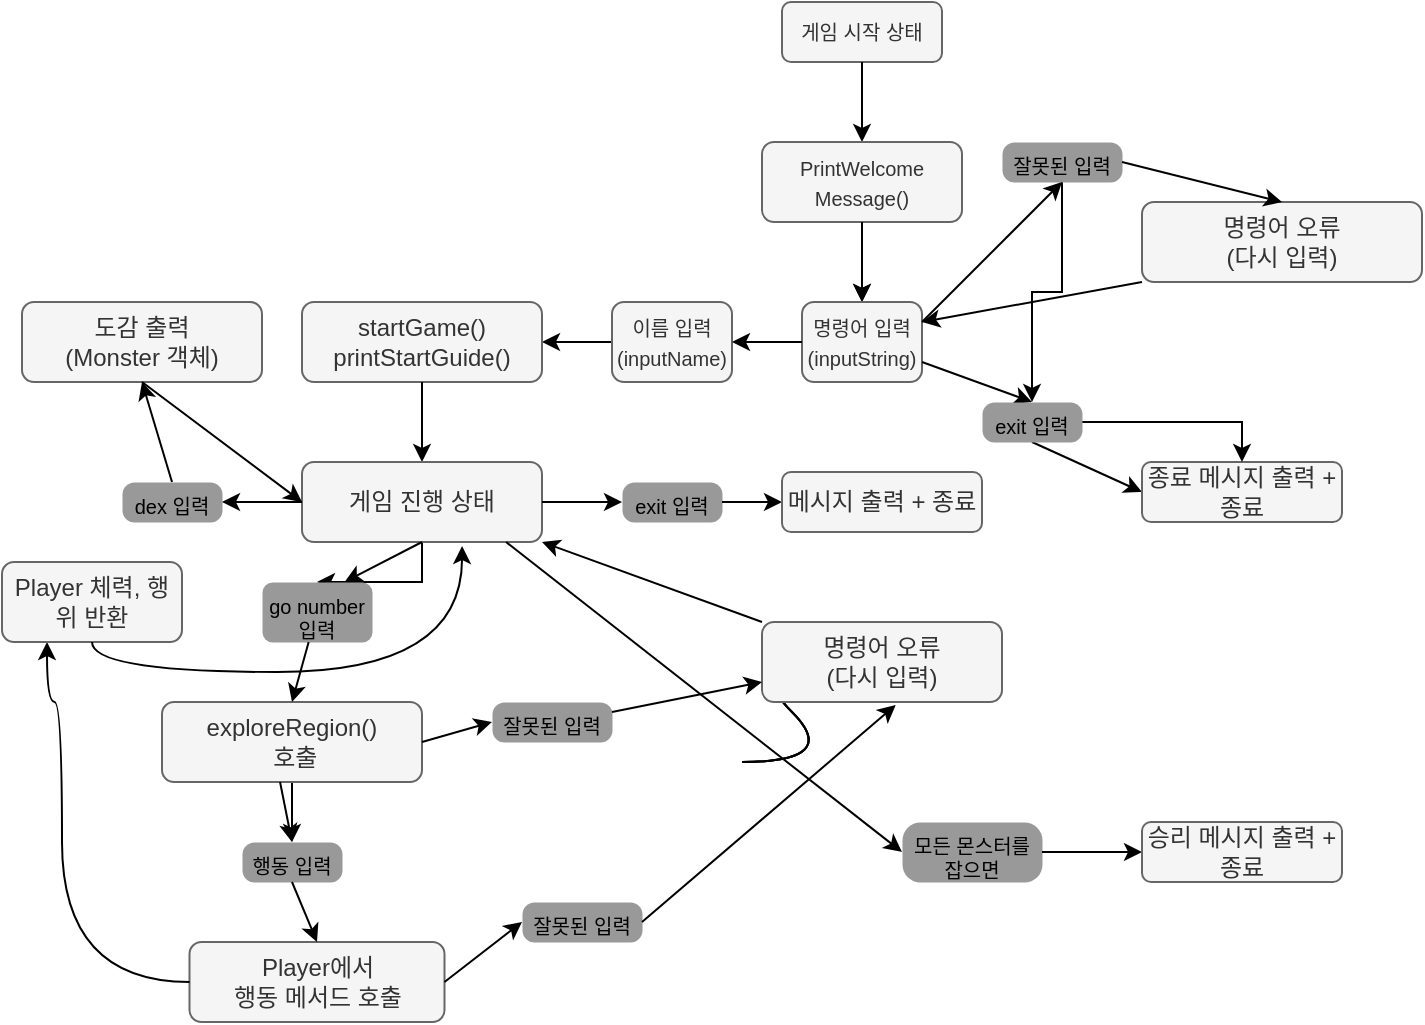 <mxfile version="26.2.2">
  <diagram name="페이지-1" id="5DXgDa4no1LvpS48WtVT">
    <mxGraphModel dx="1168" dy="528" grid="1" gridSize="10" guides="1" tooltips="1" connect="1" arrows="1" fold="1" page="1" pageScale="1" pageWidth="827" pageHeight="1169" background="#ffffff" math="0" shadow="0">
      <root>
        <mxCell id="0" />
        <mxCell id="1" parent="0" />
        <mxCell id="atCHeXOuL6zEydp5RKnP-1" value="&lt;font style=&quot;font-size: 10px;&quot;&gt;게임 시작 상태&lt;/font&gt;" style="rounded=1;whiteSpace=wrap;html=1;fillColor=#f5f5f5;strokeColor=#666666;fontColor=#333333;fontSize=12;" parent="1" vertex="1">
          <mxGeometry x="400" y="50" width="80" height="30" as="geometry" />
        </mxCell>
        <mxCell id="atCHeXOuL6zEydp5RKnP-2" value="" style="endArrow=classic;html=1;rounded=0;exitX=0.5;exitY=1;exitDx=0;exitDy=0;strokeColor=#000000;" parent="1" source="atCHeXOuL6zEydp5RKnP-1" target="atCHeXOuL6zEydp5RKnP-3" edge="1">
          <mxGeometry width="50" height="50" relative="1" as="geometry">
            <mxPoint x="400" y="230" as="sourcePoint" />
            <mxPoint x="400" y="120" as="targetPoint" />
          </mxGeometry>
        </mxCell>
        <mxCell id="atCHeXOuL6zEydp5RKnP-50" value="" style="edgeStyle=orthogonalEdgeStyle;rounded=0;orthogonalLoop=1;jettySize=auto;html=1;" parent="1" source="atCHeXOuL6zEydp5RKnP-3" target="atCHeXOuL6zEydp5RKnP-7" edge="1">
          <mxGeometry relative="1" as="geometry" />
        </mxCell>
        <mxCell id="atCHeXOuL6zEydp5RKnP-3" value="&lt;font style=&quot;font-size: 10px;&quot;&gt;PrintWelcome&lt;br&gt;Message()&lt;/font&gt;" style="rounded=1;whiteSpace=wrap;html=1;fillColor=#f5f5f5;strokeColor=#666666;fontColor=#333333;fontSize=12;" parent="1" vertex="1">
          <mxGeometry x="390" y="120" width="100" height="40" as="geometry" />
        </mxCell>
        <mxCell id="atCHeXOuL6zEydp5RKnP-6" value="" style="endArrow=classic;html=1;rounded=0;strokeColor=#000000;" parent="1" target="atCHeXOuL6zEydp5RKnP-7" edge="1">
          <mxGeometry width="50" height="50" relative="1" as="geometry">
            <mxPoint x="440" y="160" as="sourcePoint" />
            <mxPoint x="400" y="200" as="targetPoint" />
          </mxGeometry>
        </mxCell>
        <mxCell id="atCHeXOuL6zEydp5RKnP-7" value="&lt;span style=&quot;font-size: 10px;&quot;&gt;명령어 입력&lt;br&gt;(inputString)&lt;/span&gt;" style="rounded=1;whiteSpace=wrap;html=1;fillColor=#f5f5f5;strokeColor=#666666;fontColor=#333333;fontSize=12;" parent="1" vertex="1">
          <mxGeometry x="410" y="200" width="60" height="40" as="geometry" />
        </mxCell>
        <mxCell id="atCHeXOuL6zEydp5RKnP-8" value="" style="endArrow=classic;html=1;rounded=0;strokeColor=#000000;entryX=0;entryY=0.5;entryDx=0;entryDy=0;exitX=0.5;exitY=1;exitDx=0;exitDy=0;" parent="1" source="atCHeXOuL6zEydp5RKnP-10" target="atCHeXOuL6zEydp5RKnP-9" edge="1">
          <mxGeometry width="50" height="50" relative="1" as="geometry">
            <mxPoint x="480" y="220" as="sourcePoint" />
            <mxPoint x="520" y="220" as="targetPoint" />
          </mxGeometry>
        </mxCell>
        <mxCell id="atCHeXOuL6zEydp5RKnP-9" value="종료 메시지 출력 + 종료" style="rounded=1;whiteSpace=wrap;html=1;fillColor=#f5f5f5;strokeColor=#666666;fontColor=#333333;fontSize=12;" parent="1" vertex="1">
          <mxGeometry x="580" y="280" width="100" height="30" as="geometry" />
        </mxCell>
        <mxCell id="atCHeXOuL6zEydp5RKnP-15" value="" style="endArrow=classic;html=1;rounded=0;strokeColor=#000000;entryX=0.5;entryY=0;entryDx=0;entryDy=0;exitX=1;exitY=0.75;exitDx=0;exitDy=0;" parent="1" source="atCHeXOuL6zEydp5RKnP-7" target="atCHeXOuL6zEydp5RKnP-10" edge="1">
          <mxGeometry width="50" height="50" relative="1" as="geometry">
            <mxPoint x="480" y="220" as="sourcePoint" />
            <mxPoint x="560" y="140" as="targetPoint" />
          </mxGeometry>
        </mxCell>
        <mxCell id="atCHeXOuL6zEydp5RKnP-17" value="" style="edgeStyle=orthogonalEdgeStyle;rounded=0;orthogonalLoop=1;jettySize=auto;html=1;" parent="1" source="atCHeXOuL6zEydp5RKnP-10" target="atCHeXOuL6zEydp5RKnP-9" edge="1">
          <mxGeometry relative="1" as="geometry" />
        </mxCell>
        <mxCell id="atCHeXOuL6zEydp5RKnP-18" style="edgeStyle=orthogonalEdgeStyle;rounded=0;orthogonalLoop=1;jettySize=auto;html=1;exitX=0.75;exitY=0;exitDx=0;exitDy=0;" parent="1" source="atCHeXOuL6zEydp5RKnP-10" edge="1">
          <mxGeometry relative="1" as="geometry">
            <mxPoint x="538" y="250" as="targetPoint" />
          </mxGeometry>
        </mxCell>
        <mxCell id="atCHeXOuL6zEydp5RKnP-10" value="exit 입력&lt;div&gt;&lt;br&gt;&lt;/div&gt;" style="text;html=1;align=center;verticalAlign=top;whiteSpace=wrap;rounded=1;fontColor=default;fontSize=10;fillColor=#999999;labelBackgroundColor=none;labelBorderColor=none;textShadow=0;perimeterSpacing=0;strokeWidth=0;arcSize=30;" parent="1" vertex="1">
          <mxGeometry x="500" y="250" width="50" height="20" as="geometry" />
        </mxCell>
        <mxCell id="atCHeXOuL6zEydp5RKnP-19" value="명령어 오류&lt;br&gt;(다시 입력)" style="rounded=1;whiteSpace=wrap;html=1;fillColor=#f5f5f5;strokeColor=#666666;fontColor=#333333;fontSize=12;" parent="1" vertex="1">
          <mxGeometry x="580" y="150" width="140" height="40" as="geometry" />
        </mxCell>
        <mxCell id="atCHeXOuL6zEydp5RKnP-23" value="" style="edgeStyle=orthogonalEdgeStyle;rounded=0;orthogonalLoop=1;jettySize=auto;html=1;" parent="1" source="atCHeXOuL6zEydp5RKnP-20" target="atCHeXOuL6zEydp5RKnP-10" edge="1">
          <mxGeometry relative="1" as="geometry" />
        </mxCell>
        <mxCell id="atCHeXOuL6zEydp5RKnP-20" value="잘못된 입력" style="text;html=1;align=center;verticalAlign=top;whiteSpace=wrap;rounded=1;fontColor=default;fontSize=10;fillColor=#999999;labelBackgroundColor=none;labelBorderColor=none;textShadow=0;perimeterSpacing=0;strokeWidth=0;arcSize=30;" parent="1" vertex="1">
          <mxGeometry x="510" y="120" width="60" height="20" as="geometry" />
        </mxCell>
        <mxCell id="atCHeXOuL6zEydp5RKnP-22" value="" style="endArrow=classic;html=1;rounded=0;strokeColor=#000000;entryX=0.5;entryY=1;entryDx=0;entryDy=0;exitX=1;exitY=0.25;exitDx=0;exitDy=0;" parent="1" source="atCHeXOuL6zEydp5RKnP-7" target="atCHeXOuL6zEydp5RKnP-20" edge="1">
          <mxGeometry width="50" height="50" relative="1" as="geometry">
            <mxPoint x="490" y="260" as="sourcePoint" />
            <mxPoint x="535" y="260" as="targetPoint" />
          </mxGeometry>
        </mxCell>
        <mxCell id="atCHeXOuL6zEydp5RKnP-25" value="" style="endArrow=classic;html=1;rounded=0;strokeColor=#000000;entryX=0.5;entryY=0;entryDx=0;entryDy=0;exitX=1;exitY=0.5;exitDx=0;exitDy=0;" parent="1" source="atCHeXOuL6zEydp5RKnP-20" target="atCHeXOuL6zEydp5RKnP-19" edge="1">
          <mxGeometry width="50" height="50" relative="1" as="geometry">
            <mxPoint x="490" y="220" as="sourcePoint" />
            <mxPoint x="525" y="210" as="targetPoint" />
          </mxGeometry>
        </mxCell>
        <mxCell id="atCHeXOuL6zEydp5RKnP-27" value="" style="endArrow=classic;html=1;rounded=0;strokeColor=#000000;exitX=0;exitY=1;exitDx=0;exitDy=0;entryX=1;entryY=0.25;entryDx=0;entryDy=0;" parent="1" source="atCHeXOuL6zEydp5RKnP-19" target="atCHeXOuL6zEydp5RKnP-7" edge="1">
          <mxGeometry width="50" height="50" relative="1" as="geometry">
            <mxPoint x="550" y="200" as="sourcePoint" />
            <mxPoint x="490" y="220" as="targetPoint" />
          </mxGeometry>
        </mxCell>
        <mxCell id="atCHeXOuL6zEydp5RKnP-32" value="" style="endArrow=classic;html=1;rounded=0;strokeColor=#000000;exitX=0;exitY=0.5;exitDx=0;exitDy=0;" parent="1" source="atCHeXOuL6zEydp5RKnP-51" edge="1">
          <mxGeometry width="50" height="50" relative="1" as="geometry">
            <mxPoint x="310" y="220" as="sourcePoint" />
            <mxPoint x="280" y="220" as="targetPoint" />
          </mxGeometry>
        </mxCell>
        <mxCell id="atCHeXOuL6zEydp5RKnP-33" value="startGame()&lt;div&gt;printStartGuide()&lt;/div&gt;" style="rounded=1;whiteSpace=wrap;html=1;fillColor=#f5f5f5;strokeColor=#666666;fontColor=#333333;fontSize=12;" parent="1" vertex="1">
          <mxGeometry x="160" y="200" width="120" height="40" as="geometry" />
        </mxCell>
        <mxCell id="atCHeXOuL6zEydp5RKnP-34" value="" style="endArrow=classic;html=1;rounded=0;exitX=0.5;exitY=1;exitDx=0;exitDy=0;strokeColor=#000000;" parent="1" source="atCHeXOuL6zEydp5RKnP-33" edge="1">
          <mxGeometry width="50" height="50" relative="1" as="geometry">
            <mxPoint x="330" y="230" as="sourcePoint" />
            <mxPoint x="220" y="280" as="targetPoint" />
          </mxGeometry>
        </mxCell>
        <mxCell id="atCHeXOuL6zEydp5RKnP-42" value="" style="edgeStyle=orthogonalEdgeStyle;rounded=0;orthogonalLoop=1;jettySize=auto;html=1;" parent="1" source="atCHeXOuL6zEydp5RKnP-35" target="atCHeXOuL6zEydp5RKnP-41" edge="1">
          <mxGeometry relative="1" as="geometry" />
        </mxCell>
        <mxCell id="atCHeXOuL6zEydp5RKnP-35" value="게임 진행 상태" style="rounded=1;whiteSpace=wrap;html=1;fillColor=#f5f5f5;strokeColor=#666666;fontColor=#333333;fontSize=12;" parent="1" vertex="1">
          <mxGeometry x="160" y="280" width="120" height="40" as="geometry" />
        </mxCell>
        <mxCell id="atCHeXOuL6zEydp5RKnP-36" value="dex 입력&lt;div&gt;&lt;br&gt;&lt;/div&gt;" style="text;html=1;align=center;verticalAlign=top;whiteSpace=wrap;rounded=1;fontColor=default;fontSize=10;fillColor=#999999;labelBackgroundColor=none;labelBorderColor=none;textShadow=0;perimeterSpacing=0;strokeWidth=0;arcSize=30;" parent="1" vertex="1">
          <mxGeometry x="70" y="290" width="50" height="20" as="geometry" />
        </mxCell>
        <mxCell id="atCHeXOuL6zEydp5RKnP-37" value="" style="endArrow=classic;html=1;rounded=0;exitX=0;exitY=0.5;exitDx=0;exitDy=0;strokeColor=#000000;entryX=1;entryY=0.5;entryDx=0;entryDy=0;" parent="1" source="atCHeXOuL6zEydp5RKnP-35" target="atCHeXOuL6zEydp5RKnP-36" edge="1">
          <mxGeometry width="50" height="50" relative="1" as="geometry">
            <mxPoint x="330" y="230" as="sourcePoint" />
            <mxPoint x="290" y="230" as="targetPoint" />
          </mxGeometry>
        </mxCell>
        <mxCell id="atCHeXOuL6zEydp5RKnP-38" value="도감 출력&lt;br&gt;(Monster 객체)" style="rounded=1;whiteSpace=wrap;html=1;fillColor=#f5f5f5;strokeColor=#666666;fontColor=#333333;fontSize=12;" parent="1" vertex="1">
          <mxGeometry x="20" y="200" width="120" height="40" as="geometry" />
        </mxCell>
        <mxCell id="atCHeXOuL6zEydp5RKnP-39" value="" style="endArrow=classic;html=1;rounded=0;exitX=0.5;exitY=0;exitDx=0;exitDy=0;strokeColor=#000000;entryX=0.5;entryY=1;entryDx=0;entryDy=0;" parent="1" source="atCHeXOuL6zEydp5RKnP-36" target="atCHeXOuL6zEydp5RKnP-38" edge="1">
          <mxGeometry width="50" height="50" relative="1" as="geometry">
            <mxPoint x="170" y="310" as="sourcePoint" />
            <mxPoint x="130" y="310" as="targetPoint" />
          </mxGeometry>
        </mxCell>
        <mxCell id="atCHeXOuL6zEydp5RKnP-40" value="" style="endArrow=classic;html=1;rounded=0;exitX=0.5;exitY=1;exitDx=0;exitDy=0;strokeColor=#000000;entryX=0;entryY=0.5;entryDx=0;entryDy=0;" parent="1" source="atCHeXOuL6zEydp5RKnP-38" target="atCHeXOuL6zEydp5RKnP-35" edge="1">
          <mxGeometry width="50" height="50" relative="1" as="geometry">
            <mxPoint x="105" y="300" as="sourcePoint" />
            <mxPoint x="90" y="250" as="targetPoint" />
          </mxGeometry>
        </mxCell>
        <mxCell id="atCHeXOuL6zEydp5RKnP-41" value="go number 입력" style="text;html=1;align=center;verticalAlign=top;whiteSpace=wrap;rounded=1;fontColor=default;fontSize=10;fillColor=#999999;labelBackgroundColor=none;labelBorderColor=none;textShadow=0;perimeterSpacing=0;strokeWidth=0;arcSize=17;" parent="1" vertex="1">
          <mxGeometry x="140" y="340" width="55" height="30" as="geometry" />
        </mxCell>
        <mxCell id="atCHeXOuL6zEydp5RKnP-43" value="" style="endArrow=classic;html=1;rounded=0;strokeColor=#000000;entryX=0.75;entryY=0;entryDx=0;entryDy=0;exitX=0.5;exitY=1;exitDx=0;exitDy=0;" parent="1" source="atCHeXOuL6zEydp5RKnP-35" target="atCHeXOuL6zEydp5RKnP-41" edge="1">
          <mxGeometry width="50" height="50" relative="1" as="geometry">
            <mxPoint x="230" y="260" as="sourcePoint" />
            <mxPoint x="230" y="290" as="targetPoint" />
          </mxGeometry>
        </mxCell>
        <mxCell id="atCHeXOuL6zEydp5RKnP-54" value="" style="edgeStyle=orthogonalEdgeStyle;rounded=0;orthogonalLoop=1;jettySize=auto;html=1;" parent="1" source="atCHeXOuL6zEydp5RKnP-44" target="atCHeXOuL6zEydp5RKnP-46" edge="1">
          <mxGeometry relative="1" as="geometry" />
        </mxCell>
        <mxCell id="atCHeXOuL6zEydp5RKnP-44" value="exploreRegion()&lt;br&gt;&amp;nbsp;호출" style="rounded=1;whiteSpace=wrap;html=1;fillColor=#f5f5f5;strokeColor=#666666;fontColor=#333333;fontSize=12;" parent="1" vertex="1">
          <mxGeometry x="90" y="400" width="130" height="40" as="geometry" />
        </mxCell>
        <mxCell id="atCHeXOuL6zEydp5RKnP-45" value="" style="endArrow=classic;html=1;rounded=0;strokeColor=#000000;entryX=0.5;entryY=0;entryDx=0;entryDy=0;" parent="1" source="atCHeXOuL6zEydp5RKnP-41" target="atCHeXOuL6zEydp5RKnP-44" edge="1">
          <mxGeometry width="50" height="50" relative="1" as="geometry">
            <mxPoint x="174" y="390" as="sourcePoint" />
            <mxPoint x="198" y="370" as="targetPoint" />
          </mxGeometry>
        </mxCell>
        <mxCell id="atCHeXOuL6zEydp5RKnP-46" value="행동 입력&lt;div&gt;&lt;br&gt;&lt;/div&gt;" style="text;html=1;align=center;verticalAlign=top;whiteSpace=wrap;rounded=1;fontColor=default;fontSize=10;fillColor=#999999;labelBackgroundColor=none;labelBorderColor=none;textShadow=0;perimeterSpacing=0;strokeWidth=0;arcSize=30;" parent="1" vertex="1">
          <mxGeometry x="130" y="470" width="50" height="20" as="geometry" />
        </mxCell>
        <mxCell id="atCHeXOuL6zEydp5RKnP-47" value="" style="endArrow=classic;html=1;rounded=0;strokeColor=#000000;entryX=0.5;entryY=0;entryDx=0;entryDy=0;exitX=0.454;exitY=1;exitDx=0;exitDy=0;exitPerimeter=0;" parent="1" source="atCHeXOuL6zEydp5RKnP-44" target="atCHeXOuL6zEydp5RKnP-46" edge="1">
          <mxGeometry width="50" height="50" relative="1" as="geometry">
            <mxPoint x="229" y="480" as="sourcePoint" />
            <mxPoint x="190" y="500" as="targetPoint" />
          </mxGeometry>
        </mxCell>
        <mxCell id="atCHeXOuL6zEydp5RKnP-51" value="&lt;font style=&quot;font-size: 10px;&quot;&gt;이름 입력 &lt;br&gt;(inputName)&lt;/font&gt;" style="rounded=1;whiteSpace=wrap;html=1;fillColor=#f5f5f5;strokeColor=#666666;fontColor=#333333;fontSize=12;" parent="1" vertex="1">
          <mxGeometry x="315" y="200" width="60" height="40" as="geometry" />
        </mxCell>
        <mxCell id="atCHeXOuL6zEydp5RKnP-53" value="" style="endArrow=classic;html=1;rounded=0;strokeColor=#000000;exitX=0;exitY=0.5;exitDx=0;exitDy=0;entryX=1;entryY=0.5;entryDx=0;entryDy=0;" parent="1" source="atCHeXOuL6zEydp5RKnP-7" target="atCHeXOuL6zEydp5RKnP-51" edge="1">
          <mxGeometry width="50" height="50" relative="1" as="geometry">
            <mxPoint x="450" y="170" as="sourcePoint" />
            <mxPoint x="450" y="210" as="targetPoint" />
          </mxGeometry>
        </mxCell>
        <mxCell id="atCHeXOuL6zEydp5RKnP-55" value="Player에서&lt;br&gt;행동 메서드 호출" style="rounded=1;whiteSpace=wrap;html=1;fillColor=#f5f5f5;strokeColor=#666666;fontColor=#333333;fontSize=12;" parent="1" vertex="1">
          <mxGeometry x="103.75" y="520" width="127.5" height="40" as="geometry" />
        </mxCell>
        <mxCell id="atCHeXOuL6zEydp5RKnP-56" value="" style="endArrow=classic;html=1;rounded=0;strokeColor=#000000;entryX=0.5;entryY=0;entryDx=0;entryDy=0;exitX=0.5;exitY=1;exitDx=0;exitDy=0;" parent="1" source="atCHeXOuL6zEydp5RKnP-46" target="atCHeXOuL6zEydp5RKnP-55" edge="1">
          <mxGeometry width="50" height="50" relative="1" as="geometry">
            <mxPoint x="173" y="380" as="sourcePoint" />
            <mxPoint x="165" y="410" as="targetPoint" />
          </mxGeometry>
        </mxCell>
        <mxCell id="atCHeXOuL6zEydp5RKnP-59" value="" style="curved=1;endArrow=classic;html=1;rounded=0;" parent="1" edge="1">
          <mxGeometry width="50" height="50" relative="1" as="geometry">
            <mxPoint x="380" y="430" as="sourcePoint" />
            <mxPoint x="430" y="380" as="targetPoint" />
            <Array as="points">
              <mxPoint x="430" y="430" />
              <mxPoint x="380" y="380" />
            </Array>
          </mxGeometry>
        </mxCell>
        <mxCell id="atCHeXOuL6zEydp5RKnP-61" value="" style="curved=1;endArrow=classic;html=1;rounded=0;" parent="1" edge="1">
          <mxGeometry width="50" height="50" relative="1" as="geometry">
            <mxPoint x="380" y="430" as="sourcePoint" />
            <mxPoint x="430" y="380" as="targetPoint" />
            <Array as="points">
              <mxPoint x="430" y="430" />
              <mxPoint x="380" y="380" />
            </Array>
          </mxGeometry>
        </mxCell>
        <mxCell id="atCHeXOuL6zEydp5RKnP-66" value="" style="curved=1;endArrow=classic;html=1;rounded=0;" parent="1" edge="1">
          <mxGeometry width="50" height="50" relative="1" as="geometry">
            <mxPoint x="380" y="430" as="sourcePoint" />
            <mxPoint x="430" y="380" as="targetPoint" />
            <Array as="points">
              <mxPoint x="430" y="430" />
              <mxPoint x="380" y="380" />
            </Array>
          </mxGeometry>
        </mxCell>
        <mxCell id="atCHeXOuL6zEydp5RKnP-71" value="" style="endArrow=classic;html=1;rounded=0;strokeColor=#000000;exitX=0;exitY=0.5;exitDx=0;exitDy=0;edgeStyle=orthogonalEdgeStyle;curved=1;entryX=0.25;entryY=1;entryDx=0;entryDy=0;" parent="1" source="atCHeXOuL6zEydp5RKnP-55" target="atCHeXOuL6zEydp5RKnP-73" edge="1">
          <mxGeometry width="50" height="50" relative="1" as="geometry">
            <mxPoint x="103.7" y="570" as="sourcePoint" />
            <mxPoint x="32.45" y="400" as="targetPoint" />
            <Array as="points">
              <mxPoint x="40" y="540" />
              <mxPoint x="40" y="400" />
              <mxPoint x="32" y="400" />
            </Array>
          </mxGeometry>
        </mxCell>
        <mxCell id="atCHeXOuL6zEydp5RKnP-73" value="Player 체력, 행위 반환" style="rounded=1;whiteSpace=wrap;html=1;fillColor=#f5f5f5;strokeColor=#666666;fontColor=#333333;fontSize=12;" parent="1" vertex="1">
          <mxGeometry x="10" y="330" width="90" height="40" as="geometry" />
        </mxCell>
        <mxCell id="atCHeXOuL6zEydp5RKnP-74" value="" style="endArrow=classic;html=1;rounded=0;strokeColor=#000000;edgeStyle=orthogonalEdgeStyle;curved=1;entryX=0.667;entryY=1.05;entryDx=0;entryDy=0;entryPerimeter=0;" parent="1" source="atCHeXOuL6zEydp5RKnP-73" target="atCHeXOuL6zEydp5RKnP-35" edge="1">
          <mxGeometry width="50" height="50" relative="1" as="geometry">
            <mxPoint x="290" y="350" as="sourcePoint" />
            <mxPoint x="439" y="299.97" as="targetPoint" />
            <Array as="points">
              <mxPoint x="55" y="385" />
              <mxPoint x="240" y="385" />
            </Array>
          </mxGeometry>
        </mxCell>
        <mxCell id="atCHeXOuL6zEydp5RKnP-75" value="exit 입력&lt;div&gt;&lt;br&gt;&lt;/div&gt;" style="text;html=1;align=center;verticalAlign=top;whiteSpace=wrap;rounded=1;fontColor=default;fontSize=10;fillColor=#999999;labelBackgroundColor=none;labelBorderColor=none;textShadow=0;perimeterSpacing=0;strokeWidth=0;arcSize=30;" parent="1" vertex="1">
          <mxGeometry x="320" y="290" width="50" height="20" as="geometry" />
        </mxCell>
        <mxCell id="atCHeXOuL6zEydp5RKnP-76" value="" style="endArrow=classic;html=1;rounded=0;strokeColor=#000000;entryX=0;entryY=0.5;entryDx=0;entryDy=0;exitX=1;exitY=0.5;exitDx=0;exitDy=0;" parent="1" source="atCHeXOuL6zEydp5RKnP-35" target="atCHeXOuL6zEydp5RKnP-75" edge="1">
          <mxGeometry width="50" height="50" relative="1" as="geometry">
            <mxPoint x="230" y="330" as="sourcePoint" />
            <mxPoint x="191" y="350" as="targetPoint" />
          </mxGeometry>
        </mxCell>
        <mxCell id="atCHeXOuL6zEydp5RKnP-77" value="" style="endArrow=classic;html=1;rounded=0;strokeColor=#000000;exitX=1;exitY=0.5;exitDx=0;exitDy=0;entryX=0;entryY=0.5;entryDx=0;entryDy=0;" parent="1" source="atCHeXOuL6zEydp5RKnP-75" target="atCHeXOuL6zEydp5RKnP-78" edge="1">
          <mxGeometry width="50" height="50" relative="1" as="geometry">
            <mxPoint x="230" y="330" as="sourcePoint" />
            <mxPoint x="410" y="300" as="targetPoint" />
          </mxGeometry>
        </mxCell>
        <mxCell id="atCHeXOuL6zEydp5RKnP-78" value="메시지 출력 + 종료" style="rounded=1;whiteSpace=wrap;html=1;fillColor=#f5f5f5;strokeColor=#666666;fontColor=#333333;fontSize=12;" parent="1" vertex="1">
          <mxGeometry x="400" y="285" width="100" height="30" as="geometry" />
        </mxCell>
        <mxCell id="atCHeXOuL6zEydp5RKnP-80" value="잘못된 입력" style="text;html=1;align=center;verticalAlign=top;whiteSpace=wrap;rounded=1;fontColor=default;fontSize=10;fillColor=#999999;labelBackgroundColor=none;labelBorderColor=none;textShadow=0;perimeterSpacing=0;strokeWidth=0;arcSize=30;" parent="1" vertex="1">
          <mxGeometry x="255" y="400" width="60" height="20" as="geometry" />
        </mxCell>
        <mxCell id="atCHeXOuL6zEydp5RKnP-81" value="잘못된 입력" style="text;html=1;align=center;verticalAlign=top;whiteSpace=wrap;rounded=1;fontColor=default;fontSize=10;fillColor=#999999;labelBackgroundColor=none;labelBorderColor=none;textShadow=0;perimeterSpacing=0;strokeWidth=0;arcSize=30;" parent="1" vertex="1">
          <mxGeometry x="270" y="500" width="60" height="20" as="geometry" />
        </mxCell>
        <mxCell id="atCHeXOuL6zEydp5RKnP-82" value="" style="endArrow=classic;html=1;rounded=0;strokeColor=#000000;entryX=0;entryY=0.5;entryDx=0;entryDy=0;exitX=1;exitY=0.5;exitDx=0;exitDy=0;" parent="1" source="atCHeXOuL6zEydp5RKnP-44" target="atCHeXOuL6zEydp5RKnP-80" edge="1">
          <mxGeometry width="50" height="50" relative="1" as="geometry">
            <mxPoint x="159" y="450" as="sourcePoint" />
            <mxPoint x="165" y="480" as="targetPoint" />
          </mxGeometry>
        </mxCell>
        <mxCell id="atCHeXOuL6zEydp5RKnP-83" value="" style="endArrow=classic;html=1;rounded=0;strokeColor=#000000;entryX=0;entryY=0.5;entryDx=0;entryDy=0;exitX=1;exitY=0.5;exitDx=0;exitDy=0;" parent="1" source="atCHeXOuL6zEydp5RKnP-55" target="atCHeXOuL6zEydp5RKnP-81" edge="1">
          <mxGeometry width="50" height="50" relative="1" as="geometry">
            <mxPoint x="159" y="450" as="sourcePoint" />
            <mxPoint x="165" y="480" as="targetPoint" />
          </mxGeometry>
        </mxCell>
        <mxCell id="atCHeXOuL6zEydp5RKnP-84" value="명령어 오류&lt;br&gt;(다시 입력)" style="rounded=1;whiteSpace=wrap;html=1;fillColor=#f5f5f5;strokeColor=#666666;fontColor=#333333;fontSize=12;" parent="1" vertex="1">
          <mxGeometry x="390" y="360" width="120" height="40" as="geometry" />
        </mxCell>
        <mxCell id="atCHeXOuL6zEydp5RKnP-85" value="" style="endArrow=classic;html=1;rounded=0;strokeColor=#000000;entryX=0.557;entryY=1.038;entryDx=0;entryDy=0;exitX=1;exitY=0.5;exitDx=0;exitDy=0;entryPerimeter=0;" parent="1" source="atCHeXOuL6zEydp5RKnP-81" target="atCHeXOuL6zEydp5RKnP-84" edge="1">
          <mxGeometry width="50" height="50" relative="1" as="geometry">
            <mxPoint x="241" y="550" as="sourcePoint" />
            <mxPoint x="280" y="520" as="targetPoint" />
          </mxGeometry>
        </mxCell>
        <mxCell id="atCHeXOuL6zEydp5RKnP-86" value="" style="endArrow=classic;html=1;rounded=0;strokeColor=#000000;entryX=0;entryY=0.75;entryDx=0;entryDy=0;exitX=1;exitY=0.25;exitDx=0;exitDy=0;" parent="1" source="atCHeXOuL6zEydp5RKnP-80" target="atCHeXOuL6zEydp5RKnP-84" edge="1">
          <mxGeometry width="50" height="50" relative="1" as="geometry">
            <mxPoint x="340" y="520" as="sourcePoint" />
            <mxPoint x="467" y="412" as="targetPoint" />
          </mxGeometry>
        </mxCell>
        <mxCell id="atCHeXOuL6zEydp5RKnP-87" value="" style="endArrow=classic;html=1;rounded=0;strokeColor=#000000;entryX=1;entryY=1;entryDx=0;entryDy=0;exitX=0;exitY=0;exitDx=0;exitDy=0;" parent="1" source="atCHeXOuL6zEydp5RKnP-84" target="atCHeXOuL6zEydp5RKnP-35" edge="1">
          <mxGeometry width="50" height="50" relative="1" as="geometry">
            <mxPoint x="325" y="415" as="sourcePoint" />
            <mxPoint x="400" y="400" as="targetPoint" />
          </mxGeometry>
        </mxCell>
        <mxCell id="7nMGvKyVJ0fuZhwMj6ZT-2" value="" style="endArrow=classic;html=1;rounded=0;strokeColor=#000000;entryX=0;entryY=0.5;entryDx=0;entryDy=0;" edge="1" parent="1" target="7nMGvKyVJ0fuZhwMj6ZT-3">
          <mxGeometry width="50" height="50" relative="1" as="geometry">
            <mxPoint x="262" y="320" as="sourcePoint" />
            <mxPoint x="460" y="470" as="targetPoint" />
          </mxGeometry>
        </mxCell>
        <mxCell id="7nMGvKyVJ0fuZhwMj6ZT-3" value="모든 몬스터를&lt;br&gt;잡으면" style="text;html=1;align=center;verticalAlign=top;whiteSpace=wrap;rounded=1;fontColor=default;fontSize=10;fillColor=#999999;labelBackgroundColor=none;labelBorderColor=none;textShadow=0;perimeterSpacing=0;strokeWidth=0;arcSize=30;" vertex="1" parent="1">
          <mxGeometry x="460" y="460" width="70" height="30" as="geometry" />
        </mxCell>
        <mxCell id="7nMGvKyVJ0fuZhwMj6ZT-4" value="" style="endArrow=classic;html=1;rounded=0;strokeColor=#000000;exitX=1;exitY=0.5;exitDx=0;exitDy=0;entryX=0;entryY=0.5;entryDx=0;entryDy=0;" edge="1" parent="1" source="7nMGvKyVJ0fuZhwMj6ZT-3" target="7nMGvKyVJ0fuZhwMj6ZT-5">
          <mxGeometry width="50" height="50" relative="1" as="geometry">
            <mxPoint x="272" y="330" as="sourcePoint" />
            <mxPoint x="580" y="480" as="targetPoint" />
          </mxGeometry>
        </mxCell>
        <mxCell id="7nMGvKyVJ0fuZhwMj6ZT-5" value="승리 메시지 출력 + 종료" style="rounded=1;whiteSpace=wrap;html=1;fillColor=#f5f5f5;strokeColor=#666666;fontColor=#333333;fontSize=12;" vertex="1" parent="1">
          <mxGeometry x="580" y="460" width="100" height="30" as="geometry" />
        </mxCell>
      </root>
    </mxGraphModel>
  </diagram>
</mxfile>
